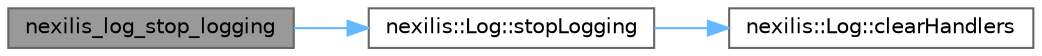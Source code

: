 digraph "nexilis_log_stop_logging"
{
 // LATEX_PDF_SIZE
  bgcolor="transparent";
  edge [fontname=Helvetica,fontsize=10,labelfontname=Helvetica,labelfontsize=10];
  node [fontname=Helvetica,fontsize=10,shape=box,height=0.2,width=0.4];
  rankdir="LR";
  Node1 [id="Node000001",label="nexilis_log_stop_logging",height=0.2,width=0.4,color="gray40", fillcolor="grey60", style="filled", fontcolor="black",tooltip=" "];
  Node1 -> Node2 [id="edge1_Node000001_Node000002",color="steelblue1",style="solid",tooltip=" "];
  Node2 [id="Node000002",label="nexilis::Log::stopLogging",height=0.2,width=0.4,color="grey40", fillcolor="white", style="filled",URL="$dc/dbc/classnexilis_1_1Log.html#a06b8708f8aaff0e23eb5020e41ad2a65",tooltip="Shut down logging levels and remove handlers."];
  Node2 -> Node3 [id="edge2_Node000002_Node000003",color="steelblue1",style="solid",tooltip=" "];
  Node3 [id="Node000003",label="nexilis::Log::clearHandlers",height=0.2,width=0.4,color="grey40", fillcolor="white", style="filled",URL="$dc/dbc/classnexilis_1_1Log.html#a634f066882682331b5000482d94f78c9",tooltip="Remove all handlers."];
}
